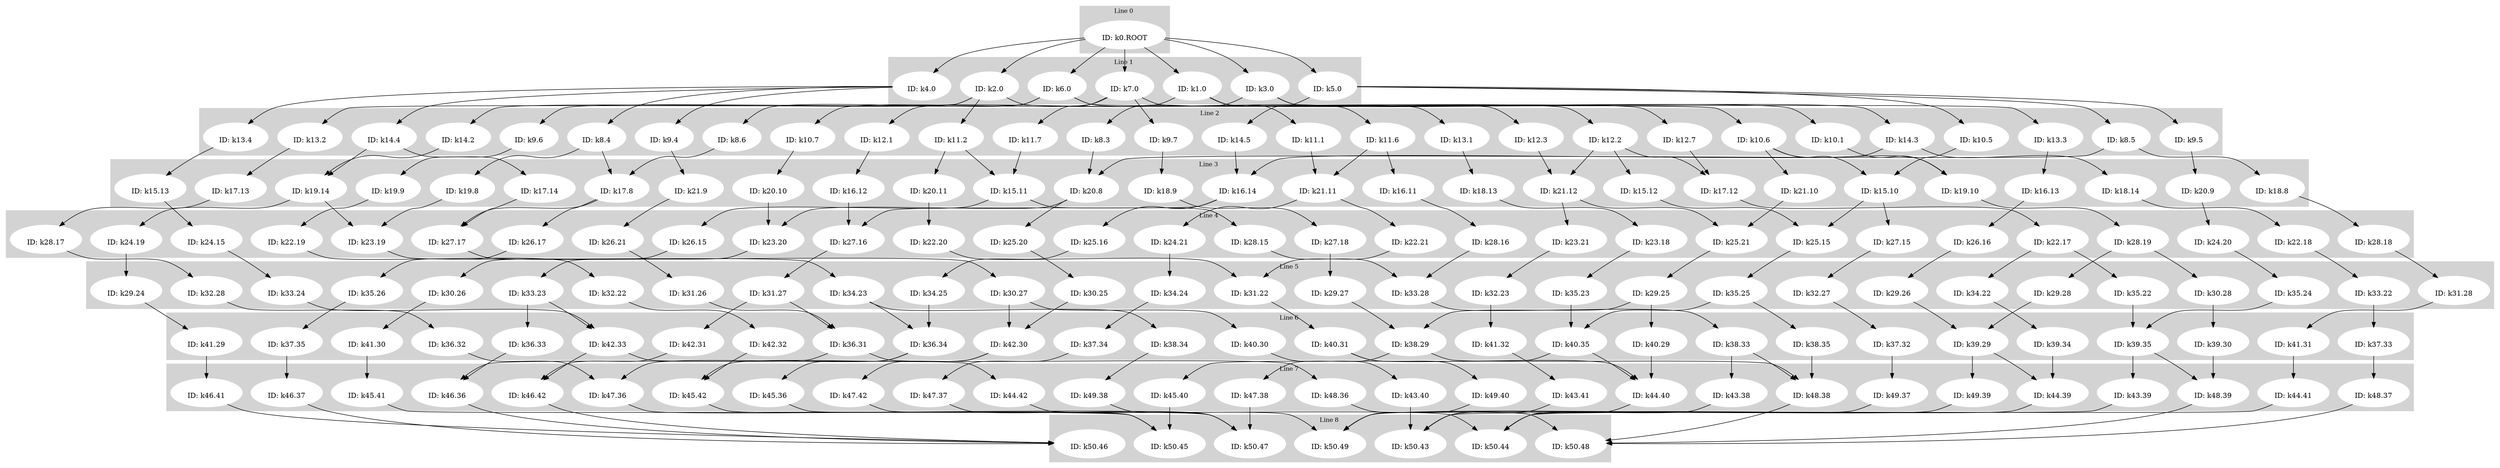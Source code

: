 digraph G {
     compound=true 
subgraph cluster_line_0 {
 style=filled;
 color=lightgrey; 
     node [style=filled,color=white]; 
k0_ROOT [label=<<BR /> ID: k0.ROOT <BR />>]
     fontsize="12" 
     label = "Line 0 " 
 }
subgraph cluster_line_1 {
 style=filled;
 color=lightgrey; 
     node [style=filled,color=white]; 
k6_0 [label=<<BR /> ID: k6.0 <BR />>]k3_0 [label=<<BR /> ID: k3.0 <BR />>]k2_0 [label=<<BR /> ID: k2.0 <BR />>]k1_0 [label=<<BR /> ID: k1.0 <BR />>]k4_0 [label=<<BR /> ID: k4.0 <BR />>]k5_0 [label=<<BR /> ID: k5.0 <BR />>]k7_0 [label=<<BR /> ID: k7.0 <BR />>]
     fontsize="12" 
     label = "Line 1 " 
 }
subgraph cluster_line_2 {
 style=filled;
 color=lightgrey; 
     node [style=filled,color=white]; 
k14_5 [label=<<BR /> ID: k14.5 <BR />>]k14_4 [label=<<BR /> ID: k14.4 <BR />>]k10_7 [label=<<BR /> ID: k10.7 <BR />>]k8_4 [label=<<BR /> ID: k8.4 <BR />>]k12_2 [label=<<BR /> ID: k12.2 <BR />>]k11_7 [label=<<BR /> ID: k11.7 <BR />>]k13_1 [label=<<BR /> ID: k13.1 <BR />>]k9_5 [label=<<BR /> ID: k9.5 <BR />>]k10_6 [label=<<BR /> ID: k10.6 <BR />>]k9_6 [label=<<BR /> ID: k9.6 <BR />>]k14_2 [label=<<BR /> ID: k14.2 <BR />>]k12_1 [label=<<BR /> ID: k12.1 <BR />>]k8_3 [label=<<BR /> ID: k8.3 <BR />>]k14_3 [label=<<BR /> ID: k14.3 <BR />>]k13_3 [label=<<BR /> ID: k13.3 <BR />>]k13_4 [label=<<BR /> ID: k13.4 <BR />>]k10_5 [label=<<BR /> ID: k10.5 <BR />>]k9_7 [label=<<BR /> ID: k9.7 <BR />>]k11_1 [label=<<BR /> ID: k11.1 <BR />>]k12_3 [label=<<BR /> ID: k12.3 <BR />>]k8_6 [label=<<BR /> ID: k8.6 <BR />>]k9_4 [label=<<BR /> ID: k9.4 <BR />>]k13_2 [label=<<BR /> ID: k13.2 <BR />>]k8_5 [label=<<BR /> ID: k8.5 <BR />>]k11_2 [label=<<BR /> ID: k11.2 <BR />>]k10_1 [label=<<BR /> ID: k10.1 <BR />>]k12_7 [label=<<BR /> ID: k12.7 <BR />>]k11_6 [label=<<BR /> ID: k11.6 <BR />>]
     fontsize="12" 
     label = "Line 2 " 
 }
subgraph cluster_line_3 {
 style=filled;
 color=lightgrey; 
     node [style=filled,color=white]; 
k21_9 [label=<<BR /> ID: k21.9 <BR />>]k19_9 [label=<<BR /> ID: k19.9 <BR />>]k18_14 [label=<<BR /> ID: k18.14 <BR />>]k15_10 [label=<<BR /> ID: k15.10 <BR />>]k18_9 [label=<<BR /> ID: k18.9 <BR />>]k18_8 [label=<<BR /> ID: k18.8 <BR />>]k16_11 [label=<<BR /> ID: k16.11 <BR />>]k17_8 [label=<<BR /> ID: k17.8 <BR />>]k15_13 [label=<<BR /> ID: k15.13 <BR />>]k16_14 [label=<<BR /> ID: k16.14 <BR />>]k21_12 [label=<<BR /> ID: k21.12 <BR />>]k19_14 [label=<<BR /> ID: k19.14 <BR />>]k19_10 [label=<<BR /> ID: k19.10 <BR />>]k17_14 [label=<<BR /> ID: k17.14 <BR />>]k17_13 [label=<<BR /> ID: k17.13 <BR />>]k21_11 [label=<<BR /> ID: k21.11 <BR />>]k15_11 [label=<<BR /> ID: k15.11 <BR />>]k20_11 [label=<<BR /> ID: k20.11 <BR />>]k20_10 [label=<<BR /> ID: k20.10 <BR />>]k16_12 [label=<<BR /> ID: k16.12 <BR />>]k15_12 [label=<<BR /> ID: k15.12 <BR />>]k19_8 [label=<<BR /> ID: k19.8 <BR />>]k16_13 [label=<<BR /> ID: k16.13 <BR />>]k21_10 [label=<<BR /> ID: k21.10 <BR />>]k18_13 [label=<<BR /> ID: k18.13 <BR />>]k20_8 [label=<<BR /> ID: k20.8 <BR />>]k17_12 [label=<<BR /> ID: k17.12 <BR />>]k20_9 [label=<<BR /> ID: k20.9 <BR />>]
     fontsize="12" 
     label = "Line 3 " 
 }
subgraph cluster_line_4 {
 style=filled;
 color=lightgrey; 
     node [style=filled,color=white]; 
k28_15 [label=<<BR /> ID: k28.15 <BR />>]k28_19 [label=<<BR /> ID: k28.19 <BR />>]k27_15 [label=<<BR /> ID: k27.15 <BR />>]k23_20 [label=<<BR /> ID: k23.20 <BR />>]k22_21 [label=<<BR /> ID: k22.21 <BR />>]k27_17 [label=<<BR /> ID: k27.17 <BR />>]k24_19 [label=<<BR /> ID: k24.19 <BR />>]k25_15 [label=<<BR /> ID: k25.15 <BR />>]k27_16 [label=<<BR /> ID: k27.16 <BR />>]k22_19 [label=<<BR /> ID: k22.19 <BR />>]k26_17 [label=<<BR /> ID: k26.17 <BR />>]k22_18 [label=<<BR /> ID: k22.18 <BR />>]k26_15 [label=<<BR /> ID: k26.15 <BR />>]k25_20 [label=<<BR /> ID: k25.20 <BR />>]k23_18 [label=<<BR /> ID: k23.18 <BR />>]k26_16 [label=<<BR /> ID: k26.16 <BR />>]k22_17 [label=<<BR /> ID: k22.17 <BR />>]k22_20 [label=<<BR /> ID: k22.20 <BR />>]k25_21 [label=<<BR /> ID: k25.21 <BR />>]k25_16 [label=<<BR /> ID: k25.16 <BR />>]k28_16 [label=<<BR /> ID: k28.16 <BR />>]k24_15 [label=<<BR /> ID: k24.15 <BR />>]k23_21 [label=<<BR /> ID: k23.21 <BR />>]k28_17 [label=<<BR /> ID: k28.17 <BR />>]k27_18 [label=<<BR /> ID: k27.18 <BR />>]k28_18 [label=<<BR /> ID: k28.18 <BR />>]k26_21 [label=<<BR /> ID: k26.21 <BR />>]k24_21 [label=<<BR /> ID: k24.21 <BR />>]k23_19 [label=<<BR /> ID: k23.19 <BR />>]k24_20 [label=<<BR /> ID: k24.20 <BR />>]
     fontsize="12" 
     label = "Line 4 " 
 }
subgraph cluster_line_5 {
 style=filled;
 color=lightgrey; 
     node [style=filled,color=white]; 
k35_23 [label=<<BR /> ID: k35.23 <BR />>]k33_22 [label=<<BR /> ID: k33.22 <BR />>]k29_24 [label=<<BR /> ID: k29.24 <BR />>]k31_22 [label=<<BR /> ID: k31.22 <BR />>]k31_28 [label=<<BR /> ID: k31.28 <BR />>]k34_22 [label=<<BR /> ID: k34.22 <BR />>]k30_27 [label=<<BR /> ID: k30.27 <BR />>]k34_25 [label=<<BR /> ID: k34.25 <BR />>]k33_28 [label=<<BR /> ID: k33.28 <BR />>]k30_25 [label=<<BR /> ID: k30.25 <BR />>]k34_24 [label=<<BR /> ID: k34.24 <BR />>]k30_26 [label=<<BR /> ID: k30.26 <BR />>]k30_28 [label=<<BR /> ID: k30.28 <BR />>]k29_25 [label=<<BR /> ID: k29.25 <BR />>]k29_28 [label=<<BR /> ID: k29.28 <BR />>]k35_22 [label=<<BR /> ID: k35.22 <BR />>]k33_23 [label=<<BR /> ID: k33.23 <BR />>]k35_26 [label=<<BR /> ID: k35.26 <BR />>]k35_24 [label=<<BR /> ID: k35.24 <BR />>]k29_27 [label=<<BR /> ID: k29.27 <BR />>]k35_25 [label=<<BR /> ID: k35.25 <BR />>]k31_27 [label=<<BR /> ID: k31.27 <BR />>]k32_28 [label=<<BR /> ID: k32.28 <BR />>]k32_27 [label=<<BR /> ID: k32.27 <BR />>]k34_23 [label=<<BR /> ID: k34.23 <BR />>]k32_22 [label=<<BR /> ID: k32.22 <BR />>]k33_24 [label=<<BR /> ID: k33.24 <BR />>]k31_26 [label=<<BR /> ID: k31.26 <BR />>]k29_26 [label=<<BR /> ID: k29.26 <BR />>]k32_23 [label=<<BR /> ID: k32.23 <BR />>]
     fontsize="12" 
     label = "Line 5 " 
 }
subgraph cluster_line_6 {
 style=filled;
 color=lightgrey; 
     node [style=filled,color=white]; 
k37_35 [label=<<BR /> ID: k37.35 <BR />>]k42_33 [label=<<BR /> ID: k42.33 <BR />>]k38_34 [label=<<BR /> ID: k38.34 <BR />>]k42_31 [label=<<BR /> ID: k42.31 <BR />>]k38_35 [label=<<BR /> ID: k38.35 <BR />>]k37_34 [label=<<BR /> ID: k37.34 <BR />>]k41_32 [label=<<BR /> ID: k41.32 <BR />>]k36_32 [label=<<BR /> ID: k36.32 <BR />>]k39_29 [label=<<BR /> ID: k39.29 <BR />>]k39_30 [label=<<BR /> ID: k39.30 <BR />>]k39_35 [label=<<BR /> ID: k39.35 <BR />>]k41_29 [label=<<BR /> ID: k41.29 <BR />>]k42_30 [label=<<BR /> ID: k42.30 <BR />>]k37_32 [label=<<BR /> ID: k37.32 <BR />>]k40_35 [label=<<BR /> ID: k40.35 <BR />>]k36_33 [label=<<BR /> ID: k36.33 <BR />>]k40_29 [label=<<BR /> ID: k40.29 <BR />>]k37_33 [label=<<BR /> ID: k37.33 <BR />>]k40_31 [label=<<BR /> ID: k40.31 <BR />>]k38_33 [label=<<BR /> ID: k38.33 <BR />>]k36_31 [label=<<BR /> ID: k36.31 <BR />>]k39_34 [label=<<BR /> ID: k39.34 <BR />>]k40_30 [label=<<BR /> ID: k40.30 <BR />>]k41_31 [label=<<BR /> ID: k41.31 <BR />>]k42_32 [label=<<BR /> ID: k42.32 <BR />>]k36_34 [label=<<BR /> ID: k36.34 <BR />>]k41_30 [label=<<BR /> ID: k41.30 <BR />>]k38_29 [label=<<BR /> ID: k38.29 <BR />>]
     fontsize="12" 
     label = "Line 6 " 
 }
subgraph cluster_line_7 {
 style=filled;
 color=lightgrey; 
     node [style=filled,color=white]; 
k49_40 [label=<<BR /> ID: k49.40 <BR />>]k49_39 [label=<<BR /> ID: k49.39 <BR />>]k47_42 [label=<<BR /> ID: k47.42 <BR />>]k44_39 [label=<<BR /> ID: k44.39 <BR />>]k46_42 [label=<<BR /> ID: k46.42 <BR />>]k43_39 [label=<<BR /> ID: k43.39 <BR />>]k46_41 [label=<<BR /> ID: k46.41 <BR />>]k47_38 [label=<<BR /> ID: k47.38 <BR />>]k44_40 [label=<<BR /> ID: k44.40 <BR />>]k45_42 [label=<<BR /> ID: k45.42 <BR />>]k49_37 [label=<<BR /> ID: k49.37 <BR />>]k43_38 [label=<<BR /> ID: k43.38 <BR />>]k43_41 [label=<<BR /> ID: k43.41 <BR />>]k49_38 [label=<<BR /> ID: k49.38 <BR />>]k47_37 [label=<<BR /> ID: k47.37 <BR />>]k48_36 [label=<<BR /> ID: k48.36 <BR />>]k45_40 [label=<<BR /> ID: k45.40 <BR />>]k46_36 [label=<<BR /> ID: k46.36 <BR />>]k48_39 [label=<<BR /> ID: k48.39 <BR />>]k48_37 [label=<<BR /> ID: k48.37 <BR />>]k45_36 [label=<<BR /> ID: k45.36 <BR />>]k44_41 [label=<<BR /> ID: k44.41 <BR />>]k47_36 [label=<<BR /> ID: k47.36 <BR />>]k45_41 [label=<<BR /> ID: k45.41 <BR />>]k43_40 [label=<<BR /> ID: k43.40 <BR />>]k44_42 [label=<<BR /> ID: k44.42 <BR />>]k48_38 [label=<<BR /> ID: k48.38 <BR />>]k46_37 [label=<<BR /> ID: k46.37 <BR />>]
     fontsize="12" 
     label = "Line 7 " 
 }
subgraph cluster_line_8 {
 style=filled;
 color=lightgrey; 
     node [style=filled,color=white]; 
k50_43 [label=<<BR /> ID: k50.43 <BR />>]k50_48 [label=<<BR /> ID: k50.48 <BR />>]k50_44 [label=<<BR /> ID: k50.44 <BR />>]k50_47 [label=<<BR /> ID: k50.47 <BR />>]k50_49 [label=<<BR /> ID: k50.49 <BR />>]k50_46 [label=<<BR /> ID: k50.46 <BR />>]k50_45 [label=<<BR /> ID: k50.45 <BR />>]
     fontsize="12" 
     label = "Line 8 " 
 }
k0_ROOT -> k6_0 
k0_ROOT -> k2_0 
k0_ROOT -> k3_0 
k0_ROOT -> k1_0 
k0_ROOT -> k4_0 
k0_ROOT -> k5_0 
k0_ROOT -> k7_0 
k6_0 -> k9_6 
k6_0 -> k10_6 
k6_0 -> k8_6 
k6_0 -> k11_6 
k3_0 -> k14_3 
k3_0 -> k13_3 
k3_0 -> k12_3 
k3_0 -> k8_3 
k2_0 -> k13_2 
k2_0 -> k12_2 
k2_0 -> k11_2 
k2_0 -> k14_2 
k1_0 -> k13_1 
k1_0 -> k11_1 
k1_0 -> k10_1 
k1_0 -> k12_1 
k4_0 -> k14_4 
k4_0 -> k8_4 
k4_0 -> k9_4 
k4_0 -> k13_4 
k5_0 -> k14_5 
k5_0 -> k10_5 
k5_0 -> k8_5 
k5_0 -> k9_5 
k7_0 -> k10_7 
k7_0 -> k9_7 
k7_0 -> k11_7 
k7_0 -> k12_7 
k14_5 -> k16_14 
k14_4 -> k19_14 
k14_4 -> k17_14 
k10_7 -> k20_10 
k8_4 -> k19_8 
k8_4 -> k17_8 
k12_2 -> k15_12 
k12_2 -> k21_12 
k12_2 -> k17_12 
k11_7 -> k15_11 
k13_1 -> k18_13 
k9_5 -> k20_9 
k10_6 -> k15_10 
k10_6 -> k21_10 
k10_6 -> k19_10 
k9_6 -> k19_9 
k14_2 -> k19_14 
k12_1 -> k16_12 
k8_3 -> k20_8 
k14_3 -> k16_14 
k14_3 -> k18_14 
k13_3 -> k16_13 
k13_4 -> k15_13 
k10_5 -> k15_10 
k9_7 -> k18_9 
k11_1 -> k21_11 
k12_3 -> k21_12 
k8_6 -> k17_8 
k9_4 -> k21_9 
k13_2 -> k17_13 
k8_5 -> k20_8 
k8_5 -> k18_8 
k11_2 -> k15_11 
k11_2 -> k20_11 
k10_1 -> k19_10 
k12_7 -> k17_12 
k11_6 -> k21_11 
k11_6 -> k16_11 
k21_9 -> k26_21 
k19_9 -> k22_19 
k18_14 -> k22_18 
k15_10 -> k27_15 
k15_10 -> k25_15 
k18_9 -> k27_18 
k18_8 -> k28_18 
k16_11 -> k28_16 
k17_8 -> k26_17 
k17_8 -> k27_17 
k15_13 -> k24_15 
k16_14 -> k25_16 
k16_14 -> k27_16 
k21_12 -> k25_21 
k21_12 -> k23_21 
k19_14 -> k24_19 
k19_14 -> k23_19 
k19_10 -> k28_19 
k17_14 -> k27_17 
k17_13 -> k28_17 
k21_11 -> k22_21 
k21_11 -> k24_21 
k15_11 -> k28_15 
k15_11 -> k26_15 
k20_11 -> k22_20 
k20_10 -> k23_20 
k16_12 -> k27_16 
k15_12 -> k25_15 
k19_8 -> k23_19 
k16_13 -> k26_16 
k21_10 -> k25_21 
k18_13 -> k23_18 
k20_8 -> k23_20 
k20_8 -> k25_20 
k17_12 -> k22_17 
k20_9 -> k24_20 
k28_15 -> k33_28 
k28_19 -> k30_28 
k28_19 -> k29_28 
k27_15 -> k32_27 
k23_20 -> k33_23 
k22_21 -> k31_22 
k27_17 -> k30_27 
k24_19 -> k29_24 
k25_15 -> k35_25 
k27_16 -> k31_27 
k22_19 -> k32_22 
k26_17 -> k35_26 
k22_18 -> k33_22 
k26_15 -> k30_26 
k25_20 -> k30_25 
k23_18 -> k35_23 
k26_16 -> k29_26 
k22_17 -> k34_22 
k22_17 -> k35_22 
k22_20 -> k31_22 
k25_21 -> k29_25 
k25_16 -> k34_25 
k28_16 -> k33_28 
k24_15 -> k33_24 
k23_21 -> k32_23 
k28_17 -> k32_28 
k27_18 -> k29_27 
k28_18 -> k31_28 
k26_21 -> k31_26 
k24_21 -> k34_24 
k23_19 -> k34_23 
k24_20 -> k35_24 
k35_23 -> k40_35 
k33_22 -> k37_33 
k29_24 -> k41_29 
k31_22 -> k40_31 
k31_28 -> k41_31 
k34_22 -> k39_34 
k30_27 -> k40_30 
k30_27 -> k42_30 
k34_25 -> k36_34 
k33_28 -> k38_33 
k30_25 -> k42_30 
k34_24 -> k37_34 
k30_26 -> k41_30 
k30_28 -> k39_30 
k29_25 -> k40_29 
k29_25 -> k38_29 
k29_28 -> k39_29 
k35_22 -> k39_35 
k33_23 -> k36_33 
k33_23 -> k42_33 
k35_26 -> k37_35 
k35_24 -> k39_35 
k29_27 -> k38_29 
k35_25 -> k38_35 
k35_25 -> k40_35 
k31_27 -> k42_31 
k31_27 -> k36_31 
k32_28 -> k36_32 
k32_27 -> k37_32 
k34_23 -> k36_34 
k34_23 -> k38_34 
k32_22 -> k42_32 
k33_24 -> k42_33 
k31_26 -> k36_31 
k29_26 -> k39_29 
k32_23 -> k41_32 
k37_35 -> k46_37 
k42_33 -> k46_42 
k42_33 -> k44_42 
k38_34 -> k49_38 
k42_31 -> k46_42 
k38_35 -> k48_38 
k37_34 -> k47_37 
k41_32 -> k43_41 
k36_32 -> k47_36 
k39_29 -> k44_39 
k39_29 -> k49_39 
k39_30 -> k48_39 
k39_35 -> k43_39 
k39_35 -> k48_39 
k41_29 -> k46_41 
k42_30 -> k47_42 
k42_30 -> k45_42 
k37_32 -> k49_37 
k40_35 -> k44_40 
k40_35 -> k45_40 
k36_33 -> k46_36 
k40_29 -> k44_40 
k37_33 -> k48_37 
k40_31 -> k49_40 
k40_31 -> k44_40 
k38_33 -> k43_38 
k38_33 -> k48_38 
k36_31 -> k48_36 
k36_31 -> k46_36 
k39_34 -> k44_39 
k40_30 -> k43_40 
k41_31 -> k44_41 
k42_32 -> k45_42 
k36_34 -> k45_36 
k36_34 -> k47_36 
k41_30 -> k45_41 
k38_29 -> k47_38 
k38_29 -> k48_38 
k49_40 -> k50_49 
k49_39 -> k50_49 
k47_42 -> k50_47 
k44_39 -> k50_44 
k46_42 -> k50_46 
k43_39 -> k50_43 
k46_41 -> k50_46 
k47_38 -> k50_47 
k44_40 -> k50_44 
k45_42 -> k50_45 
k49_37 -> k50_49 
k43_38 -> k50_43 
k43_41 -> k50_43 
k49_38 -> k50_49 
k47_37 -> k50_47 
k48_36 -> k50_48 
k45_40 -> k50_45 
k46_36 -> k50_46 
k48_39 -> k50_48 
k48_37 -> k50_48 
k45_36 -> k50_45 
k44_41 -> k50_44 
k47_36 -> k50_47 
k45_41 -> k50_45 
k43_40 -> k50_43 
k44_42 -> k50_44 
k48_38 -> k50_48 
k46_37 -> k50_46 
}